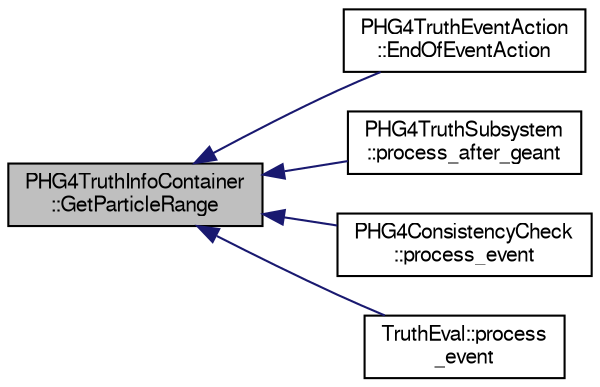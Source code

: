 digraph "PHG4TruthInfoContainer::GetParticleRange"
{
  bgcolor="transparent";
  edge [fontname="FreeSans",fontsize="10",labelfontname="FreeSans",labelfontsize="10"];
  node [fontname="FreeSans",fontsize="10",shape=record];
  rankdir="LR";
  Node1 [label="PHG4TruthInfoContainer\l::GetParticleRange",height=0.2,width=0.4,color="black", fillcolor="grey75", style="filled" fontcolor="black"];
  Node1 -> Node2 [dir="back",color="midnightblue",fontsize="10",style="solid",fontname="FreeSans"];
  Node2 [label="PHG4TruthEventAction\l::EndOfEventAction",height=0.2,width=0.4,color="black",URL="$dd/d9d/classPHG4TruthEventAction.html#aadf84e52ab9bcf0b8fb892c626b53c27"];
  Node1 -> Node3 [dir="back",color="midnightblue",fontsize="10",style="solid",fontname="FreeSans"];
  Node3 [label="PHG4TruthSubsystem\l::process_after_geant",height=0.2,width=0.4,color="black",URL="$d5/d85/classPHG4TruthSubsystem.html#a99860f74538d1d16ffaaa31c2b20ee77",tooltip="event processing "];
  Node1 -> Node4 [dir="back",color="midnightblue",fontsize="10",style="solid",fontname="FreeSans"];
  Node4 [label="PHG4ConsistencyCheck\l::process_event",height=0.2,width=0.4,color="black",URL="$dc/d38/classPHG4ConsistencyCheck.html#a52d89c7166211c0c19f906d885558b63",tooltip="event processing "];
  Node1 -> Node5 [dir="back",color="midnightblue",fontsize="10",style="solid",fontname="FreeSans"];
  Node5 [label="TruthEval::process\l_event",height=0.2,width=0.4,color="black",URL="$df/d39/classTruthEval.html#a81f42e26bc57120814b56c5241c495e3"];
}
